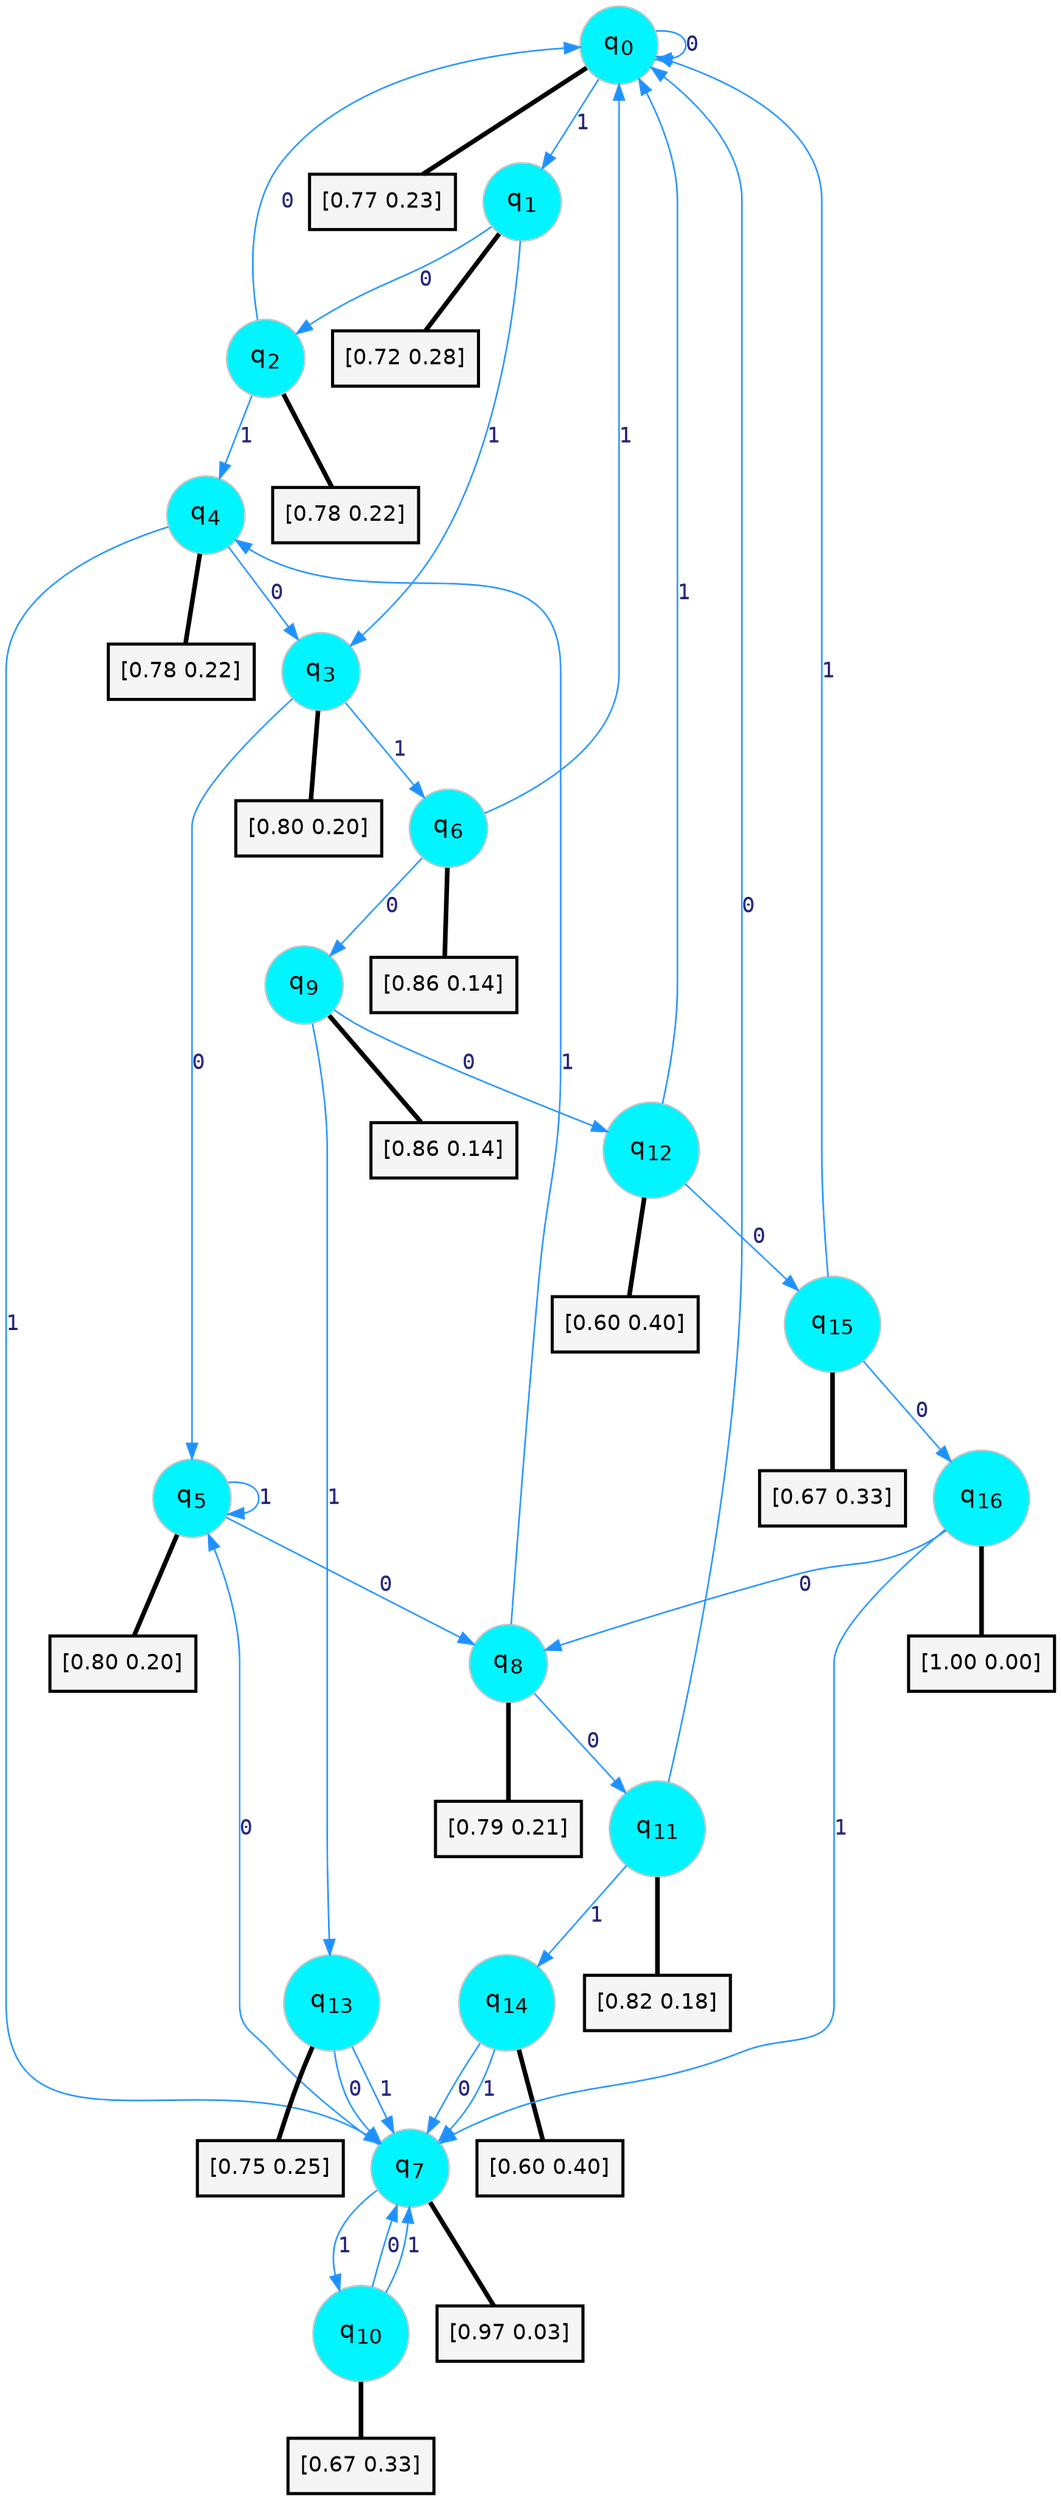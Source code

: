 digraph G {
graph [
bgcolor=transparent, dpi=300, rankdir=TD, size="40,25"];
node [
color=gray, fillcolor=turquoise1, fontcolor=black, fontname=Helvetica, fontsize=16, fontweight=bold, shape=circle, style=filled];
edge [
arrowsize=1, color=dodgerblue1, fontcolor=midnightblue, fontname=courier, fontweight=bold, penwidth=1, style=solid, weight=20];
0[label=<q<SUB>0</SUB>>];
1[label=<q<SUB>1</SUB>>];
2[label=<q<SUB>2</SUB>>];
3[label=<q<SUB>3</SUB>>];
4[label=<q<SUB>4</SUB>>];
5[label=<q<SUB>5</SUB>>];
6[label=<q<SUB>6</SUB>>];
7[label=<q<SUB>7</SUB>>];
8[label=<q<SUB>8</SUB>>];
9[label=<q<SUB>9</SUB>>];
10[label=<q<SUB>10</SUB>>];
11[label=<q<SUB>11</SUB>>];
12[label=<q<SUB>12</SUB>>];
13[label=<q<SUB>13</SUB>>];
14[label=<q<SUB>14</SUB>>];
15[label=<q<SUB>15</SUB>>];
16[label=<q<SUB>16</SUB>>];
17[label="[0.77 0.23]", shape=box,fontcolor=black, fontname=Helvetica, fontsize=14, penwidth=2, fillcolor=whitesmoke,color=black];
18[label="[0.72 0.28]", shape=box,fontcolor=black, fontname=Helvetica, fontsize=14, penwidth=2, fillcolor=whitesmoke,color=black];
19[label="[0.78 0.22]", shape=box,fontcolor=black, fontname=Helvetica, fontsize=14, penwidth=2, fillcolor=whitesmoke,color=black];
20[label="[0.80 0.20]", shape=box,fontcolor=black, fontname=Helvetica, fontsize=14, penwidth=2, fillcolor=whitesmoke,color=black];
21[label="[0.78 0.22]", shape=box,fontcolor=black, fontname=Helvetica, fontsize=14, penwidth=2, fillcolor=whitesmoke,color=black];
22[label="[0.80 0.20]", shape=box,fontcolor=black, fontname=Helvetica, fontsize=14, penwidth=2, fillcolor=whitesmoke,color=black];
23[label="[0.86 0.14]", shape=box,fontcolor=black, fontname=Helvetica, fontsize=14, penwidth=2, fillcolor=whitesmoke,color=black];
24[label="[0.97 0.03]", shape=box,fontcolor=black, fontname=Helvetica, fontsize=14, penwidth=2, fillcolor=whitesmoke,color=black];
25[label="[0.79 0.21]", shape=box,fontcolor=black, fontname=Helvetica, fontsize=14, penwidth=2, fillcolor=whitesmoke,color=black];
26[label="[0.86 0.14]", shape=box,fontcolor=black, fontname=Helvetica, fontsize=14, penwidth=2, fillcolor=whitesmoke,color=black];
27[label="[0.67 0.33]", shape=box,fontcolor=black, fontname=Helvetica, fontsize=14, penwidth=2, fillcolor=whitesmoke,color=black];
28[label="[0.82 0.18]", shape=box,fontcolor=black, fontname=Helvetica, fontsize=14, penwidth=2, fillcolor=whitesmoke,color=black];
29[label="[0.60 0.40]", shape=box,fontcolor=black, fontname=Helvetica, fontsize=14, penwidth=2, fillcolor=whitesmoke,color=black];
30[label="[0.75 0.25]", shape=box,fontcolor=black, fontname=Helvetica, fontsize=14, penwidth=2, fillcolor=whitesmoke,color=black];
31[label="[0.60 0.40]", shape=box,fontcolor=black, fontname=Helvetica, fontsize=14, penwidth=2, fillcolor=whitesmoke,color=black];
32[label="[0.67 0.33]", shape=box,fontcolor=black, fontname=Helvetica, fontsize=14, penwidth=2, fillcolor=whitesmoke,color=black];
33[label="[1.00 0.00]", shape=box,fontcolor=black, fontname=Helvetica, fontsize=14, penwidth=2, fillcolor=whitesmoke,color=black];
0->0 [label=0];
0->1 [label=1];
0->17 [arrowhead=none, penwidth=3,color=black];
1->2 [label=0];
1->3 [label=1];
1->18 [arrowhead=none, penwidth=3,color=black];
2->0 [label=0];
2->4 [label=1];
2->19 [arrowhead=none, penwidth=3,color=black];
3->5 [label=0];
3->6 [label=1];
3->20 [arrowhead=none, penwidth=3,color=black];
4->3 [label=0];
4->7 [label=1];
4->21 [arrowhead=none, penwidth=3,color=black];
5->8 [label=0];
5->5 [label=1];
5->22 [arrowhead=none, penwidth=3,color=black];
6->9 [label=0];
6->0 [label=1];
6->23 [arrowhead=none, penwidth=3,color=black];
7->5 [label=0];
7->10 [label=1];
7->24 [arrowhead=none, penwidth=3,color=black];
8->11 [label=0];
8->4 [label=1];
8->25 [arrowhead=none, penwidth=3,color=black];
9->12 [label=0];
9->13 [label=1];
9->26 [arrowhead=none, penwidth=3,color=black];
10->7 [label=0];
10->7 [label=1];
10->27 [arrowhead=none, penwidth=3,color=black];
11->0 [label=0];
11->14 [label=1];
11->28 [arrowhead=none, penwidth=3,color=black];
12->15 [label=0];
12->0 [label=1];
12->29 [arrowhead=none, penwidth=3,color=black];
13->7 [label=0];
13->7 [label=1];
13->30 [arrowhead=none, penwidth=3,color=black];
14->7 [label=0];
14->7 [label=1];
14->31 [arrowhead=none, penwidth=3,color=black];
15->16 [label=0];
15->0 [label=1];
15->32 [arrowhead=none, penwidth=3,color=black];
16->8 [label=0];
16->7 [label=1];
16->33 [arrowhead=none, penwidth=3,color=black];
}
